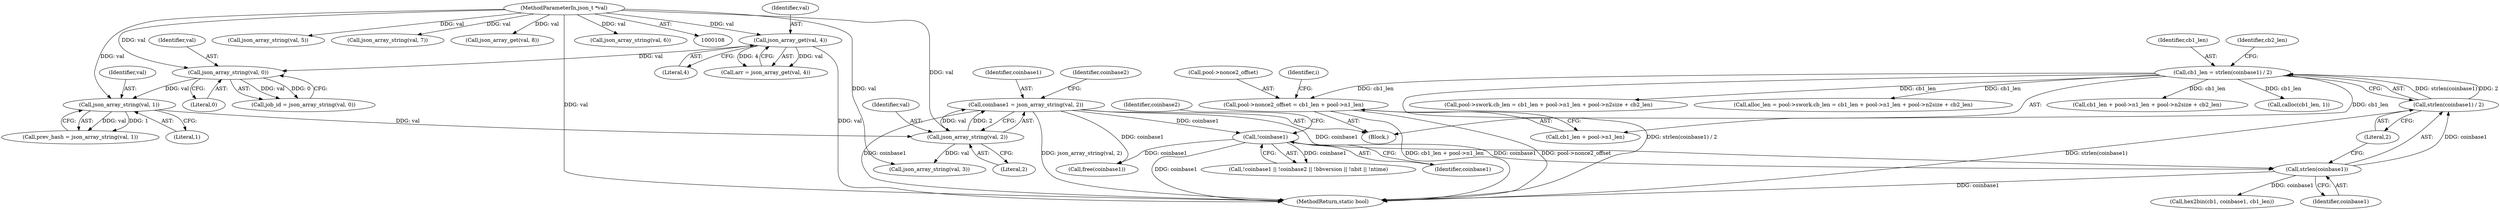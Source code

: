 digraph "0_sgminer_910c36089940e81fb85c65b8e63dcd2fac71470c@pointer" {
"1000350" [label="(Call,pool->nonce2_offset = cb1_len + pool->n1_len)"];
"1000291" [label="(Call,cb1_len = strlen(coinbase1) / 2)"];
"1000293" [label="(Call,strlen(coinbase1) / 2)"];
"1000294" [label="(Call,strlen(coinbase1))"];
"1000199" [label="(Call,!coinbase1)"];
"1000160" [label="(Call,coinbase1 = json_array_string(val, 2))"];
"1000162" [label="(Call,json_array_string(val, 2))"];
"1000157" [label="(Call,json_array_string(val, 1))"];
"1000152" [label="(Call,json_array_string(val, 0))"];
"1000135" [label="(Call,json_array_get(val, 4))"];
"1000110" [label="(MethodParameterIn,json_t *val)"];
"1000768" [label="(MethodReturn,static bool)"];
"1000162" [label="(Call,json_array_string(val, 2))"];
"1000198" [label="(Call,!coinbase1 || !coinbase2 || !bbversion || !nbit || !ntime)"];
"1000293" [label="(Call,strlen(coinbase1) / 2)"];
"1000155" [label="(Call,prev_hash = json_array_string(val, 1))"];
"1000158" [label="(Identifier,val)"];
"1000199" [label="(Call,!coinbase1)"];
"1000172" [label="(Call,json_array_string(val, 5))"];
"1000160" [label="(Call,coinbase1 = json_array_string(val, 2))"];
"1000166" [label="(Identifier,coinbase2)"];
"1000333" [label="(Call,pool->swork.cb_len = cb1_len + pool->n1_len + pool->n2size + cb2_len)"];
"1000182" [label="(Call,json_array_string(val, 7))"];
"1000350" [label="(Call,pool->nonce2_offset = cb1_len + pool->n1_len)"];
"1000163" [label="(Identifier,val)"];
"1000295" [label="(Identifier,coinbase1)"];
"1000154" [label="(Literal,0)"];
"1000153" [label="(Identifier,val)"];
"1000152" [label="(Call,json_array_string(val, 0))"];
"1000188" [label="(Call,json_array_get(val, 8))"];
"1000200" [label="(Identifier,coinbase1)"];
"1000135" [label="(Call,json_array_get(val, 4))"];
"1000136" [label="(Identifier,val)"];
"1000203" [label="(Identifier,coinbase2)"];
"1000617" [label="(Call,hex2bin(cb1, coinbase1, cb1_len))"];
"1000150" [label="(Call,job_id = json_array_string(val, 0))"];
"1000361" [label="(Identifier,i)"];
"1000137" [label="(Literal,4)"];
"1000164" [label="(Literal,2)"];
"1000223" [label="(Call,free(coinbase1))"];
"1000161" [label="(Identifier,coinbase1)"];
"1000296" [label="(Literal,2)"];
"1000292" [label="(Identifier,cb1_len)"];
"1000167" [label="(Call,json_array_string(val, 3))"];
"1000159" [label="(Literal,1)"];
"1000177" [label="(Call,json_array_string(val, 6))"];
"1000157" [label="(Call,json_array_string(val, 1))"];
"1000331" [label="(Call,alloc_len = pool->swork.cb_len = cb1_len + pool->n1_len + pool->n2size + cb2_len)"];
"1000133" [label="(Call,arr = json_array_get(val, 4))"];
"1000111" [label="(Block,)"];
"1000298" [label="(Identifier,cb2_len)"];
"1000339" [label="(Call,cb1_len + pool->n1_len + pool->n2size + cb2_len)"];
"1000110" [label="(MethodParameterIn,json_t *val)"];
"1000291" [label="(Call,cb1_len = strlen(coinbase1) / 2)"];
"1000354" [label="(Call,cb1_len + pool->n1_len)"];
"1000294" [label="(Call,strlen(coinbase1))"];
"1000351" [label="(Call,pool->nonce2_offset)"];
"1000607" [label="(Call,calloc(cb1_len, 1))"];
"1000350" -> "1000111"  [label="AST: "];
"1000350" -> "1000354"  [label="CFG: "];
"1000351" -> "1000350"  [label="AST: "];
"1000354" -> "1000350"  [label="AST: "];
"1000361" -> "1000350"  [label="CFG: "];
"1000350" -> "1000768"  [label="DDG: pool->nonce2_offset"];
"1000350" -> "1000768"  [label="DDG: cb1_len + pool->n1_len"];
"1000291" -> "1000350"  [label="DDG: cb1_len"];
"1000291" -> "1000111"  [label="AST: "];
"1000291" -> "1000293"  [label="CFG: "];
"1000292" -> "1000291"  [label="AST: "];
"1000293" -> "1000291"  [label="AST: "];
"1000298" -> "1000291"  [label="CFG: "];
"1000291" -> "1000768"  [label="DDG: strlen(coinbase1) / 2"];
"1000293" -> "1000291"  [label="DDG: strlen(coinbase1)"];
"1000293" -> "1000291"  [label="DDG: 2"];
"1000291" -> "1000331"  [label="DDG: cb1_len"];
"1000291" -> "1000333"  [label="DDG: cb1_len"];
"1000291" -> "1000339"  [label="DDG: cb1_len"];
"1000291" -> "1000354"  [label="DDG: cb1_len"];
"1000291" -> "1000607"  [label="DDG: cb1_len"];
"1000293" -> "1000296"  [label="CFG: "];
"1000294" -> "1000293"  [label="AST: "];
"1000296" -> "1000293"  [label="AST: "];
"1000293" -> "1000768"  [label="DDG: strlen(coinbase1)"];
"1000294" -> "1000293"  [label="DDG: coinbase1"];
"1000294" -> "1000295"  [label="CFG: "];
"1000295" -> "1000294"  [label="AST: "];
"1000296" -> "1000294"  [label="CFG: "];
"1000294" -> "1000768"  [label="DDG: coinbase1"];
"1000199" -> "1000294"  [label="DDG: coinbase1"];
"1000160" -> "1000294"  [label="DDG: coinbase1"];
"1000294" -> "1000617"  [label="DDG: coinbase1"];
"1000199" -> "1000198"  [label="AST: "];
"1000199" -> "1000200"  [label="CFG: "];
"1000200" -> "1000199"  [label="AST: "];
"1000203" -> "1000199"  [label="CFG: "];
"1000198" -> "1000199"  [label="CFG: "];
"1000199" -> "1000768"  [label="DDG: coinbase1"];
"1000199" -> "1000198"  [label="DDG: coinbase1"];
"1000160" -> "1000199"  [label="DDG: coinbase1"];
"1000199" -> "1000223"  [label="DDG: coinbase1"];
"1000160" -> "1000111"  [label="AST: "];
"1000160" -> "1000162"  [label="CFG: "];
"1000161" -> "1000160"  [label="AST: "];
"1000162" -> "1000160"  [label="AST: "];
"1000166" -> "1000160"  [label="CFG: "];
"1000160" -> "1000768"  [label="DDG: json_array_string(val, 2)"];
"1000160" -> "1000768"  [label="DDG: coinbase1"];
"1000162" -> "1000160"  [label="DDG: val"];
"1000162" -> "1000160"  [label="DDG: 2"];
"1000160" -> "1000223"  [label="DDG: coinbase1"];
"1000162" -> "1000164"  [label="CFG: "];
"1000163" -> "1000162"  [label="AST: "];
"1000164" -> "1000162"  [label="AST: "];
"1000157" -> "1000162"  [label="DDG: val"];
"1000110" -> "1000162"  [label="DDG: val"];
"1000162" -> "1000167"  [label="DDG: val"];
"1000157" -> "1000155"  [label="AST: "];
"1000157" -> "1000159"  [label="CFG: "];
"1000158" -> "1000157"  [label="AST: "];
"1000159" -> "1000157"  [label="AST: "];
"1000155" -> "1000157"  [label="CFG: "];
"1000157" -> "1000155"  [label="DDG: val"];
"1000157" -> "1000155"  [label="DDG: 1"];
"1000152" -> "1000157"  [label="DDG: val"];
"1000110" -> "1000157"  [label="DDG: val"];
"1000152" -> "1000150"  [label="AST: "];
"1000152" -> "1000154"  [label="CFG: "];
"1000153" -> "1000152"  [label="AST: "];
"1000154" -> "1000152"  [label="AST: "];
"1000150" -> "1000152"  [label="CFG: "];
"1000152" -> "1000150"  [label="DDG: val"];
"1000152" -> "1000150"  [label="DDG: 0"];
"1000135" -> "1000152"  [label="DDG: val"];
"1000110" -> "1000152"  [label="DDG: val"];
"1000135" -> "1000133"  [label="AST: "];
"1000135" -> "1000137"  [label="CFG: "];
"1000136" -> "1000135"  [label="AST: "];
"1000137" -> "1000135"  [label="AST: "];
"1000133" -> "1000135"  [label="CFG: "];
"1000135" -> "1000768"  [label="DDG: val"];
"1000135" -> "1000133"  [label="DDG: val"];
"1000135" -> "1000133"  [label="DDG: 4"];
"1000110" -> "1000135"  [label="DDG: val"];
"1000110" -> "1000108"  [label="AST: "];
"1000110" -> "1000768"  [label="DDG: val"];
"1000110" -> "1000167"  [label="DDG: val"];
"1000110" -> "1000172"  [label="DDG: val"];
"1000110" -> "1000177"  [label="DDG: val"];
"1000110" -> "1000182"  [label="DDG: val"];
"1000110" -> "1000188"  [label="DDG: val"];
}
